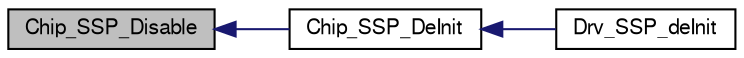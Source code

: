 digraph "Chip_SSP_Disable"
{
  edge [fontname="FreeSans",fontsize="10",labelfontname="FreeSans",labelfontsize="10"];
  node [fontname="FreeSans",fontsize="10",shape=record];
  rankdir="LR";
  Node1 [label="Chip_SSP_Disable",height=0.2,width=0.4,color="black", fillcolor="grey75", style="filled", fontcolor="black"];
  Node1 -> Node2 [dir="back",color="midnightblue",fontsize="10",style="solid"];
  Node2 [label="Chip_SSP_DeInit",height=0.2,width=0.4,color="black", fillcolor="white", style="filled",URL="$group__SSP__17XX__40XX.html#ga48f87506f2fddc1043606eae292b6f16",tooltip="Deinitialise the SSP. "];
  Node2 -> Node3 [dir="back",color="midnightblue",fontsize="10",style="solid"];
  Node3 [label="Drv_SSP_deInit",height=0.2,width=0.4,color="black", fillcolor="white", style="filled",URL="$group__SSP__Library.html#ga564dfbd00e01e9e2f7e5cb1537b46db6",tooltip="De-Init the SSP module. "];
}
